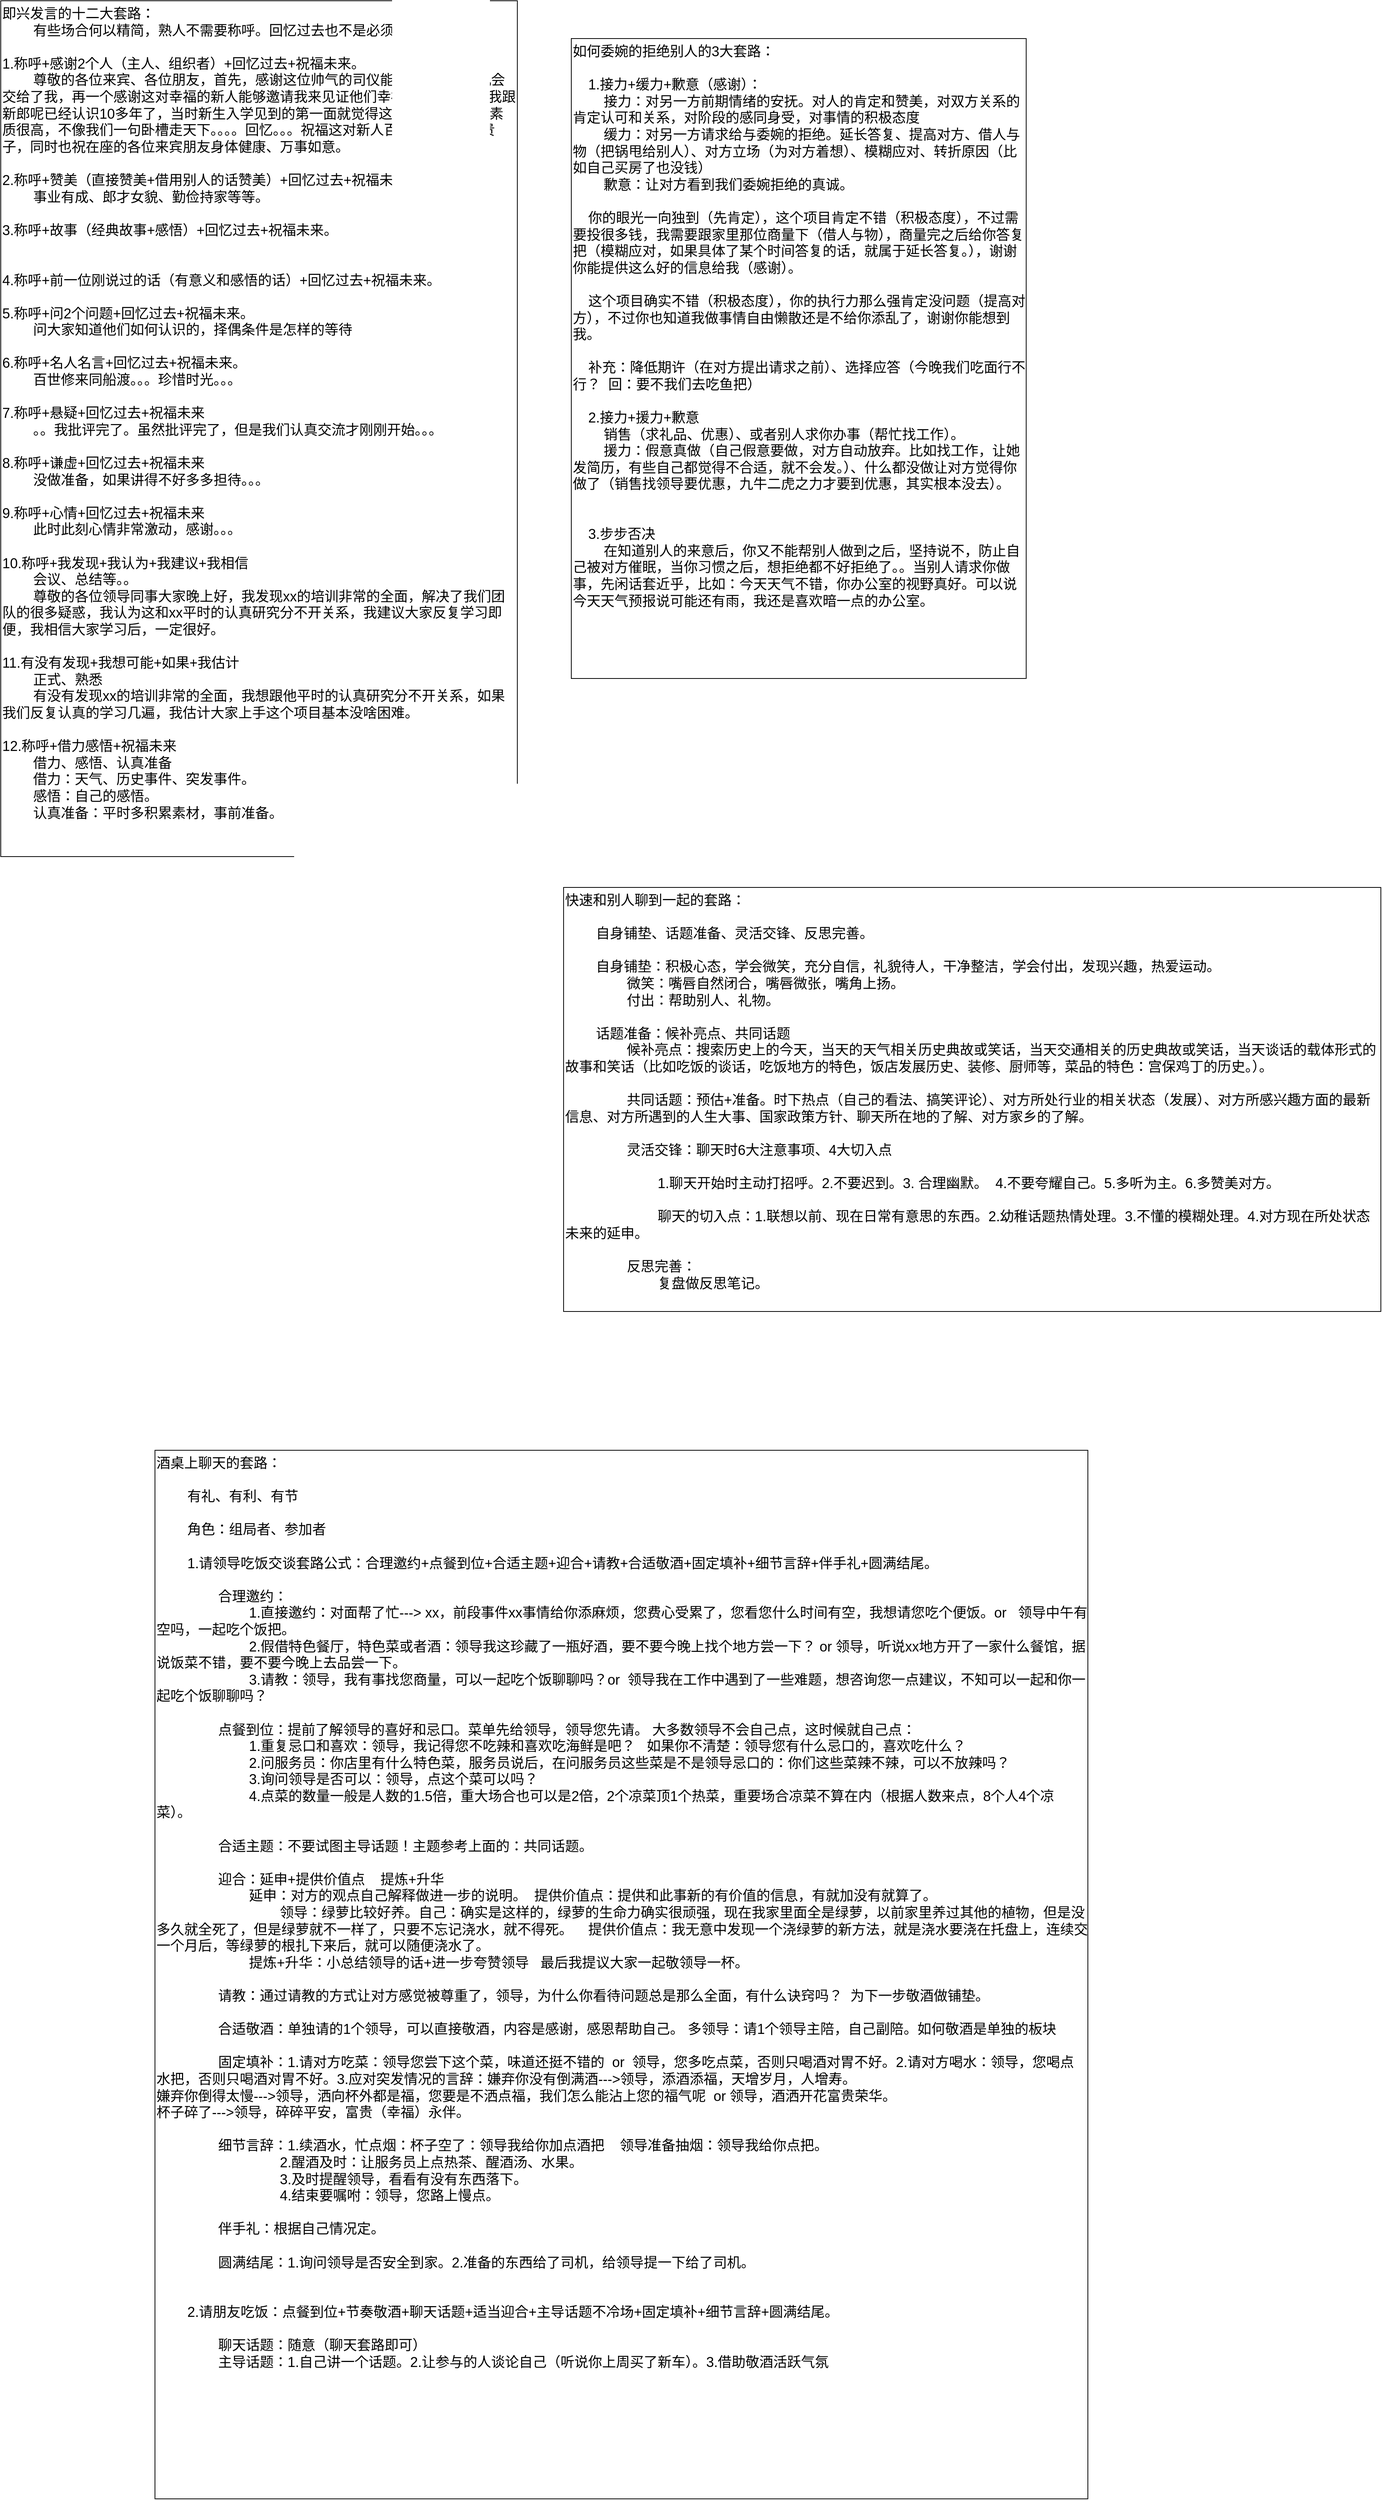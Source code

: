 <mxfile version="22.1.16" type="github">
  <diagram name="第 1 页" id="cnIUandqyFZ5Glk0gNJO">
    <mxGraphModel dx="1231" dy="485" grid="1" gridSize="10" guides="1" tooltips="1" connect="1" arrows="1" fold="1" page="1" pageScale="1" pageWidth="827" pageHeight="1169" math="0" shadow="0">
      <root>
        <mxCell id="0" />
        <mxCell id="1" parent="0" />
        <mxCell id="VJTlfqrWW2QYB_PkbTW--1" value="即兴发言的十二大套路：&lt;br&gt;&lt;span style=&quot;white-space: pre;&quot;&gt;&#x9;&lt;/span&gt;有些场合何以精简，熟人不需要称呼。回忆过去也不是必须的。&lt;br&gt;&lt;br&gt;1.称呼+感谢2个人（主人、组织者）+回忆过去+祝福未来。&lt;br&gt;&lt;span style=&quot;white-space: pre;&quot;&gt;&#x9;&lt;/span&gt;尊敬的各位来宾、各位朋友，首先，感谢这位帅气的司仪能把这么难得的机会交给了我，再一个感谢这对幸福的新人能够邀请我来见证他们幸福甜蜜的时刻，我跟新郎呢已经认识10多年了，当时新生入学见到的第一面就觉得这个人温文尔雅，素质很高，不像我们一句卧槽走天下。。。。回忆。。。祝福这对新人百年好合、早生贵子，同时也祝在座的各位来宾朋友身体健康、万事如意。&lt;br&gt;&lt;br&gt;2.称呼+赞美（直接赞美+借用别人的话赞美）+回忆过去+祝福未来。&lt;br&gt;&lt;span style=&quot;white-space: pre;&quot;&gt;&#x9;&lt;/span&gt;事业有成、郎才女貌、勤俭持家等等。&lt;br&gt;&lt;br&gt;3.称呼+故事（经典故事+感悟）+回忆过去+祝福未来。&lt;br&gt;&lt;span style=&quot;white-space: pre;&quot;&gt;&#x9;&lt;/span&gt;&lt;br&gt;&lt;br&gt;4.称呼+前一位刚说过的话（有意义和感悟的话）+回忆过去+祝福未来。&lt;br&gt;&lt;br&gt;5.称呼+问2个问题+回忆过去+祝福未来。&lt;br&gt;&lt;span style=&quot;white-space: pre;&quot;&gt;&#x9;&lt;/span&gt;问大家知道他们如何认识的，择偶条件是怎样的等待&lt;br&gt;&lt;br&gt;6.称呼+名人名言+回忆过去+祝福未来。&lt;br&gt;&lt;span style=&quot;white-space: pre;&quot;&gt;&#x9;&lt;/span&gt;百世修来同船渡。。。珍惜时光。。。&lt;br&gt;&lt;br&gt;7.称呼+悬疑+回忆过去+祝福未来&lt;br&gt;&lt;span style=&quot;white-space: pre;&quot;&gt;&lt;span style=&quot;white-space: pre;&quot;&gt;&#x9;&lt;/span&gt;。。我批评完了。虽然批评完了，但是我们认真交流才刚刚开始。。。&#x9;&lt;br&gt;&lt;/span&gt;&lt;br&gt;8.称呼+谦虚+回忆过去+祝福未来&lt;br&gt;&lt;span style=&quot;white-space: pre;&quot;&gt;&#x9;&lt;/span&gt;没做准备，如果讲得不好多多担待。。。&lt;br&gt;&lt;br&gt;9.称呼+心情+回忆过去+祝福未来&lt;br&gt;&lt;span style=&quot;white-space: pre;&quot;&gt;&#x9;&lt;/span&gt;此时此刻心情非常激动，感谢。。。&lt;br&gt;&lt;br&gt;10.称呼+我发现+我认为+我建议+我相信&lt;br&gt;&lt;span style=&quot;white-space: pre;&quot;&gt;&#x9;&lt;/span&gt;会议、总结等。。&lt;br&gt;&lt;span style=&quot;white-space: pre;&quot;&gt;&#x9;&lt;/span&gt;尊敬的各位领导同事大家晚上好，我发现xx的培训非常的全面，解决了我们团队的很多疑惑，我认为这和xx平时的认真研究分不开关系，我建议大家反复学习即便，我相信大家学习后，一定很好。&lt;br&gt;&lt;br&gt;11.有没有发现+我想可能+如果+我估计&lt;br&gt;&lt;span style=&quot;white-space: pre;&quot;&gt;&#x9;&lt;/span&gt;正式、熟悉&lt;br&gt;&lt;span style=&quot;white-space: pre;&quot;&gt;&#x9;&lt;/span&gt;有没有发现xx的培训非常的全面，我想跟他平时的认真研究分不开关系，如果我们反复认真的学习几遍，我估计大家上手这个项目基本没啥困难。&lt;br&gt;&lt;br&gt;12.称呼+借力感悟+祝福未来&lt;br&gt;&lt;span style=&quot;white-space: pre;&quot;&gt;&#x9;&lt;/span&gt;借力、感悟、认真准备&lt;br&gt;&lt;span style=&quot;white-space: pre;&quot;&gt;&#x9;&lt;/span&gt;借力：天气、历史事件、突发事件。&lt;br&gt;&lt;span style=&quot;white-space: pre;&quot;&gt;&#x9;&lt;/span&gt;感悟：自己的感悟。&lt;br&gt;&lt;span style=&quot;white-space: pre;&quot;&gt;&#x9;&lt;/span&gt;认真准备：平时多积累素材，事前准备。" style="rounded=0;whiteSpace=wrap;html=1;fontSize=18;align=left;verticalAlign=top;" parent="1" vertex="1">
          <mxGeometry y="290" width="670" height="1110" as="geometry" />
        </mxCell>
        <mxCell id="VJTlfqrWW2QYB_PkbTW--2" value="如何委婉的拒绝别人的3大套路：&lt;br&gt;&lt;br&gt;&lt;span style=&quot;&quot;&gt;&lt;span style=&quot;white-space: pre;&quot;&gt;&amp;nbsp;&amp;nbsp;&amp;nbsp;&amp;nbsp;&lt;/span&gt;&lt;/span&gt;1.接力+缓力+歉意（感谢）：&lt;br&gt;&lt;span style=&quot;&quot;&gt;&lt;span style=&quot;white-space: pre;&quot;&gt;&amp;nbsp;&amp;nbsp;&amp;nbsp;&amp;nbsp;&lt;/span&gt;&lt;/span&gt;&lt;span style=&quot;&quot;&gt;&lt;span style=&quot;white-space: pre;&quot;&gt;&amp;nbsp;&amp;nbsp;&amp;nbsp;&amp;nbsp;&lt;/span&gt;&lt;/span&gt;接力：对另一方前期情绪的安抚。对人的肯定和赞美，对双方关系的肯定认可和关系，对阶段的感同身受，对事情的积极态度&lt;br&gt;&lt;span style=&quot;&quot;&gt;&lt;span style=&quot;white-space: pre;&quot;&gt;&amp;nbsp;&amp;nbsp;&amp;nbsp;&amp;nbsp;&lt;/span&gt;&lt;/span&gt;&lt;span style=&quot;&quot;&gt;&lt;span style=&quot;white-space: pre;&quot;&gt;&amp;nbsp;&amp;nbsp;&amp;nbsp;&amp;nbsp;&lt;/span&gt;&lt;/span&gt;缓力：对另一方请求给与委婉的拒绝。延长答复、提高对方、借人与物（把锅甩给别人）、对方立场（为对方着想）、模糊应对、转折原因（比如自己买房了也没钱）&lt;br&gt;&lt;span style=&quot;&quot;&gt;&lt;span style=&quot;white-space: pre;&quot;&gt;&amp;nbsp;&amp;nbsp;&amp;nbsp;&amp;nbsp;&lt;/span&gt;&lt;/span&gt;&lt;span style=&quot;&quot;&gt;&lt;span style=&quot;white-space: pre;&quot;&gt;&amp;nbsp;&amp;nbsp;&amp;nbsp;&amp;nbsp;&lt;/span&gt;&lt;/span&gt;歉意：让对方看到我们委婉拒绝的真诚。&lt;br&gt;&lt;br&gt;&lt;span style=&quot;&quot;&gt;&lt;span style=&quot;white-space: pre;&quot;&gt;&amp;nbsp;&amp;nbsp;&amp;nbsp;&amp;nbsp;&lt;/span&gt;&lt;/span&gt;你的眼光一向独到（先肯定），这个项目肯定不错（积极态度），不过需要投很多钱，我需要跟家里那位商量下（借人与物），商量完之后给你答复把（模糊应对，如果具体了某个时间答复的话，就属于延长答复。），谢谢你能提供这么好的信息给我（感谢）。&lt;br&gt;&lt;br&gt;&lt;span style=&quot;&quot;&gt;&lt;span style=&quot;white-space: pre;&quot;&gt;&amp;nbsp;&amp;nbsp;&amp;nbsp;&amp;nbsp;&lt;/span&gt;&lt;/span&gt;这个项目确实不错（积极态度），你的执行力那么强肯定没问题（提高对方），不过你也知道我做事情自由懒散还是不给你添乱了，谢谢你能想到我。&lt;br&gt;&lt;span style=&quot;&quot;&gt;&lt;span style=&quot;white-space: pre;&quot;&gt;&amp;nbsp;&amp;nbsp;&amp;nbsp;&amp;nbsp;&lt;/span&gt;&lt;/span&gt;&lt;br&gt;&lt;span style=&quot;&quot;&gt;&lt;span style=&quot;white-space: pre;&quot;&gt;&amp;nbsp;&amp;nbsp;&amp;nbsp;&amp;nbsp;&lt;/span&gt;&lt;/span&gt;补充：降低期许（在对方提出请求之前）、选择应答（今晚我们吃面行不行？&amp;nbsp; 回：要不我们去吃鱼把）&lt;br&gt;&lt;br&gt;&lt;span style=&quot;&quot;&gt;&lt;span style=&quot;white-space: pre;&quot;&gt;&amp;nbsp;&amp;nbsp;&amp;nbsp;&amp;nbsp;&lt;/span&gt;&lt;/span&gt;2.接力+援力+歉意&lt;br&gt;&lt;span style=&quot;white-space: pre;&quot;&gt;&#x9;&lt;/span&gt;销售（求礼品、优惠）、或者别人求你办事（帮忙找工作）。&lt;br&gt;&lt;span style=&quot;white-space: pre;&quot;&gt;&#x9;&lt;/span&gt;援力：假意真做（自己假意要做，对方自动放弃。比如找工作，让她发简历，有些自己都觉得不合适，就不会发。）、什么都没做让对方觉得你做了（销售找领导要优惠，九牛二虎之力才要到优惠，其实根本没去）。&amp;nbsp;&lt;br&gt;&lt;br&gt;&lt;span style=&quot;&quot;&gt;&lt;span style=&quot;white-space: pre;&quot;&gt;&amp;nbsp;&amp;nbsp;&amp;nbsp;&amp;nbsp;&lt;/span&gt;&lt;/span&gt;&lt;br&gt;&lt;span style=&quot;&quot;&gt;&lt;span style=&quot;white-space: pre;&quot;&gt;&amp;nbsp;&amp;nbsp;&amp;nbsp;&amp;nbsp;3&lt;/span&gt;&lt;/span&gt;.步步否决&lt;br&gt;&lt;span style=&quot;white-space: pre;&quot;&gt;&#x9;&lt;/span&gt;在知道别人的来意后，你又不能帮别人做到之后，坚持说不，防止自己被对方催眠，当你习惯之后，想拒绝都不好拒绝了。。当别人请求你做事，先闲话套近乎，比如：今天天气不错，你办公室的视野真好。可以说今天天气预报说可能还有雨，我还是喜欢暗一点的办公室。" style="rounded=0;whiteSpace=wrap;html=1;fontSize=18;align=left;verticalAlign=top;" parent="1" vertex="1">
          <mxGeometry x="740" y="339" width="590" height="830" as="geometry" />
        </mxCell>
        <mxCell id="VJTlfqrWW2QYB_PkbTW--3" value="快速和别人聊到一起的套路：&lt;br&gt;&lt;br&gt;&lt;span style=&quot;white-space: pre;&quot;&gt;&#x9;&lt;/span&gt;自身铺垫、话题准备、灵活交锋、反思完善。&lt;br&gt;&lt;br&gt;&lt;span style=&quot;white-space: pre;&quot;&gt;&#x9;&lt;/span&gt;自身铺垫：积极心态，学会微笑，充分自信，礼貌待人，干净整洁，学会付出，发现兴趣，热爱运动。&lt;br&gt;&lt;span style=&quot;white-space: pre;&quot;&gt;&#x9;&lt;/span&gt;&lt;span style=&quot;white-space: pre;&quot;&gt;&#x9;&lt;/span&gt;微笑：嘴唇自然闭合，嘴唇微张，嘴角上扬。&lt;br&gt;&lt;span style=&quot;white-space: pre;&quot;&gt;&#x9;&lt;/span&gt;&lt;span style=&quot;white-space: pre;&quot;&gt;&#x9;&lt;/span&gt;付出：帮助别人、礼物。&lt;br&gt;&lt;span style=&quot;white-space: pre;&quot;&gt;&#x9;&lt;/span&gt;&lt;br&gt;&lt;span style=&quot;white-space: pre;&quot;&gt;&#x9;&lt;/span&gt;话题准备：候补亮点、共同话题&lt;br&gt;&lt;span style=&quot;white-space: pre;&quot;&gt;&#x9;&lt;/span&gt;&lt;span style=&quot;white-space: pre;&quot;&gt;&#x9;&lt;/span&gt;候补亮点：搜索历史上的今天，当天的天气相关历史典故或笑话，当天交通相关的历史典故或笑话，当天谈话的载体形式的故事和笑话（比如吃饭的谈话，吃饭地方的特色，饭店发展历史、装修、厨师等，菜品的特色：宫保鸡丁的历史。）。&lt;br&gt;&lt;span style=&quot;white-space: pre;&quot;&gt;&#x9;&lt;/span&gt;&lt;span style=&quot;white-space: pre;&quot;&gt;&#x9;&lt;/span&gt;&lt;br&gt;&lt;span style=&quot;white-space: pre;&quot;&gt;&#x9;&lt;/span&gt;&lt;span style=&quot;white-space: pre;&quot;&gt;&#x9;&lt;/span&gt;共同话题：预估+准备。时下热点（自己的看法、搞笑评论）、对方所处行业的相关状态（发展）、对方所感兴趣方面的最新信息、对方所遇到的人生大事、国家政策方针、聊天所在地的了解、对方家乡的了解。&lt;br&gt;&lt;br&gt;&lt;span style=&quot;white-space: pre;&quot;&gt;&#x9;&lt;/span&gt;&lt;span style=&quot;white-space: pre;&quot;&gt;&#x9;&lt;/span&gt;灵活交锋：聊天时6大注意事项、4大切入点&lt;br&gt;&lt;br&gt;&lt;span style=&quot;white-space: pre;&quot;&gt;&#x9;&lt;/span&gt;&lt;span style=&quot;white-space: pre;&quot;&gt;&#x9;&lt;/span&gt;&lt;span style=&quot;white-space: pre;&quot;&gt;&#x9;&lt;/span&gt;1.聊天开始时主动打招呼。2.不要迟到。3. 合理幽默。&amp;nbsp; 4.不要夸耀自己。5.多听为主。6.多赞美对方。&lt;br&gt;&lt;span style=&quot;white-space: pre;&quot;&gt;&#x9;&lt;/span&gt;&lt;span style=&quot;white-space: pre;&quot;&gt;&#x9;&lt;/span&gt;&lt;span style=&quot;white-space: pre;&quot;&gt;&#x9;&lt;/span&gt;&lt;br&gt;&lt;span style=&quot;white-space: pre;&quot;&gt;&#x9;&lt;/span&gt;&lt;span style=&quot;white-space: pre;&quot;&gt;&#x9;&lt;/span&gt;&lt;span style=&quot;white-space: pre;&quot;&gt;&#x9;&lt;/span&gt;聊天的切入点：1.联想以前、现在日常有意思的东西。2.幼稚话题热情处理。3.不懂的模糊处理。4.对方现在所处状态未来的延申。&lt;br&gt;&lt;br&gt;&lt;span style=&quot;white-space: pre;&quot;&gt;&#x9;&lt;/span&gt;&lt;span style=&quot;white-space: pre;&quot;&gt;&#x9;&lt;/span&gt;反思完善：&lt;br&gt;&lt;span style=&quot;white-space: pre;&quot;&gt;&#x9;&lt;/span&gt;&lt;span style=&quot;white-space: pre;&quot;&gt;&#x9;&lt;/span&gt;&lt;span style=&quot;white-space: pre;&quot;&gt;&#x9;&lt;/span&gt;复盘做反思笔记。" style="rounded=0;whiteSpace=wrap;html=1;fontSize=18;verticalAlign=top;align=left;" parent="1" vertex="1">
          <mxGeometry x="730" y="1440" width="1060" height="550" as="geometry" />
        </mxCell>
        <mxCell id="KGdDSe4qW5pxQLbg8G-k-1" value="酒桌上聊天的套路：&lt;br&gt;&lt;br&gt;&lt;span style=&quot;white-space: pre;&quot;&gt;&#x9;&lt;/span&gt;有礼、有利、有节&lt;br&gt;&lt;br&gt;&lt;span style=&quot;white-space: pre;&quot;&gt;&#x9;&lt;/span&gt;角色：组局者、参加者&lt;br&gt;&lt;br&gt;&lt;span style=&quot;white-space: pre;&quot;&gt;&#x9;&lt;/span&gt;1.请领导吃饭交谈套路公式：合理邀约+点餐到位+合适主题+迎合+请教+合适敬酒+固定填补+细节言辞+伴手礼+圆满结尾。&lt;br&gt;&lt;br&gt;&lt;span style=&quot;white-space: pre;&quot;&gt;&#x9;&lt;/span&gt;&lt;span style=&quot;white-space: pre;&quot;&gt;&#x9;&lt;/span&gt;合理邀约：&lt;br&gt;&lt;span style=&quot;white-space: pre;&quot;&gt;&#x9;&lt;/span&gt;&lt;span style=&quot;white-space: pre;&quot;&gt;&#x9;&lt;/span&gt;&lt;span style=&quot;white-space: pre;&quot;&gt;&#x9;&lt;/span&gt;1.直接邀约：对面帮了忙---&amp;gt; xx，前段事件xx事情给你添麻烦，您费心受累了，您看您什么时间有空，我想请您吃个便饭。or&amp;nbsp; &amp;nbsp;领导中午有空吗，一起吃个饭把。&lt;br&gt;&lt;span style=&quot;white-space: pre;&quot;&gt;&#x9;&lt;/span&gt;&lt;span style=&quot;white-space: pre;&quot;&gt;&#x9;&lt;/span&gt;&lt;span style=&quot;white-space: pre;&quot;&gt;&#x9;&lt;/span&gt;2.假借特色餐厅，特色菜或者酒：领导我这珍藏了一瓶好酒，要不要今晚上找个地方尝一下？ or 领导，听说xx地方开了一家什么餐馆，据说饭菜不错，要不要今晚上去品尝一下。&lt;br&gt;&lt;span style=&quot;white-space: pre;&quot;&gt;&#x9;&lt;/span&gt;&lt;span style=&quot;white-space: pre;&quot;&gt;&#x9;&lt;/span&gt;&lt;span style=&quot;white-space: pre;&quot;&gt;&#x9;&lt;/span&gt;3.请教：领导，我有事找您商量，可以一起吃个饭聊聊吗？or&amp;nbsp; 领导我在工作中遇到了一些难题，想咨询您一点建议，不知可以一起和你一起吃个饭聊聊吗？&lt;br&gt;&lt;br&gt;&lt;span style=&quot;white-space: pre;&quot;&gt;&#x9;&lt;/span&gt;&lt;span style=&quot;white-space: pre;&quot;&gt;&#x9;&lt;/span&gt;点餐到位：提前了解领导的喜好和忌口。菜单先给领导，领导您先请。 大多数领导不会自己点，这时候就自己点：&lt;br&gt;&lt;span style=&quot;white-space: pre;&quot;&gt;&#x9;&lt;/span&gt;&lt;span style=&quot;white-space: pre;&quot;&gt;&#x9;&lt;/span&gt;&lt;span style=&quot;white-space: pre;&quot;&gt;&#x9;&lt;/span&gt;1.重复忌口和喜欢：领导，我记得您不吃辣和喜欢吃海鲜是吧？&amp;nbsp; &amp;nbsp;如果你不清楚：领导您有什么忌口的，喜欢吃什么？&lt;br&gt;&lt;span style=&quot;white-space: pre;&quot;&gt;&#x9;&lt;/span&gt;&lt;span style=&quot;white-space: pre;&quot;&gt;&#x9;&lt;/span&gt;&lt;span style=&quot;white-space: pre;&quot;&gt;&#x9;&lt;/span&gt;2.问服务员：你店里有什么特色菜，服务员说后，在问服务员这些菜是不是领导忌口的：你们这些菜辣不辣，可以不放辣吗？&lt;br&gt;&lt;span style=&quot;white-space: pre;&quot;&gt;&#x9;&lt;/span&gt;&lt;span style=&quot;white-space: pre;&quot;&gt;&#x9;&lt;/span&gt;&lt;span style=&quot;white-space: pre;&quot;&gt;&#x9;&lt;/span&gt;3.询问领导是否可以：领导，点这个菜可以吗？&lt;br&gt;&lt;span style=&quot;white-space: pre;&quot;&gt;&#x9;&lt;/span&gt;&lt;span style=&quot;white-space: pre;&quot;&gt;&#x9;&lt;/span&gt;&lt;span style=&quot;white-space: pre;&quot;&gt;&#x9;&lt;/span&gt;4.点菜的数量一般是人数的1.5倍，重大场合也可以是2倍，2个凉菜顶1个热菜，重要场合凉菜不算在内（根据人数来点，8个人4个凉菜）。&lt;br&gt;&lt;span style=&quot;white-space: pre;&quot;&gt;&#x9;&lt;/span&gt;&lt;span style=&quot;white-space: pre;&quot;&gt;&#x9;&lt;/span&gt;&lt;span style=&quot;white-space: pre;&quot;&gt;&#x9;&lt;/span&gt;&lt;br&gt;&lt;span style=&quot;white-space: pre;&quot;&gt;&#x9;&lt;/span&gt;&lt;span style=&quot;white-space: pre;&quot;&gt;&#x9;&lt;/span&gt;合适主题：不要试图主导话题！主题参考上面的：共同话题。&lt;br&gt;&lt;br&gt;&lt;span style=&quot;white-space: pre;&quot;&gt;&#x9;&lt;/span&gt;&lt;span style=&quot;white-space: pre;&quot;&gt;&#x9;&lt;/span&gt;迎合：延申+提供价值点&amp;nbsp; &amp;nbsp; 提炼+升华&lt;br&gt;&lt;span style=&quot;white-space: pre;&quot;&gt;&#x9;&lt;/span&gt;&lt;span style=&quot;white-space: pre;&quot;&gt;&#x9;&lt;/span&gt;&lt;span style=&quot;white-space: pre;&quot;&gt;&#x9;&lt;/span&gt;延申：对方的观点自己解释做进一步的说明。&amp;nbsp; 提供价值点：提供和此事新的有价值的信息，有就加没有就算了。&lt;br&gt;&lt;span style=&quot;white-space: pre;&quot;&gt;&#x9;&lt;/span&gt;&lt;span style=&quot;white-space: pre;&quot;&gt;&#x9;&lt;/span&gt;&lt;span style=&quot;white-space: pre;&quot;&gt;&#x9;&lt;/span&gt;&lt;span style=&quot;white-space: pre;&quot;&gt;&#x9;&lt;/span&gt;领导：绿萝比较好养。自己：确实是这样的，绿萝的生命力确实很顽强，现在我家里面全是绿萝，以前家里养过其他的植物，但是没多久就全死了，但是绿萝就不一样了，只要不忘记浇水，就不得死。&amp;nbsp; &amp;nbsp; 提供价值点：我无意中发现一个浇绿萝的新方法，就是浇水要浇在托盘上，连续交一个月后，等绿萝的根扎下来后，就可以随便浇水了。&lt;br&gt;&lt;span style=&quot;white-space: pre;&quot;&gt;&#x9;&lt;/span&gt;&lt;span style=&quot;white-space: pre;&quot;&gt;&#x9;&lt;/span&gt;&lt;span style=&quot;white-space: pre;&quot;&gt;&#x9;&lt;/span&gt;提炼+升华：小总结领导的话+进一步夸赞领导&amp;nbsp; &amp;nbsp;最后我提议大家一起敬领导一杯。&lt;br&gt;&lt;br&gt;&lt;span style=&quot;white-space: pre;&quot;&gt;&#x9;&lt;/span&gt;&lt;span style=&quot;white-space: pre;&quot;&gt;&#x9;&lt;/span&gt;请教：通过请教的方式让对方感觉被尊重了，领导，为什么你看待问题总是那么全面，有什么诀窍吗？&amp;nbsp; 为下一步敬酒做铺垫。&lt;br&gt;&lt;br&gt;&lt;span style=&quot;white-space: pre;&quot;&gt;&#x9;&lt;/span&gt;&lt;span style=&quot;white-space: pre;&quot;&gt;&#x9;&lt;/span&gt;合适敬酒：单独请的1个领导，可以直接敬酒，内容是感谢，感恩帮助自己。 多领导：请1个领导主陪，自己副陪。如何敬酒是单独的板块&lt;br&gt;&lt;br&gt;&lt;span style=&quot;white-space: pre;&quot;&gt;&#x9;&lt;/span&gt;&lt;span style=&quot;white-space: pre;&quot;&gt;&#x9;&lt;/span&gt;固定填补：1.请对方吃菜：领导您尝下这个菜，味道还挺不错的&amp;nbsp; or&amp;nbsp; 领导，您多吃点菜，否则只喝酒对胃不好。2.请对方喝水：领导，您喝点水把，否则只喝酒对胃不好。3.应对突发情况的言辞：嫌弃你没有倒满酒---&amp;gt;领导，添酒添福，天增岁月，人增寿。&lt;br&gt;嫌弃你倒得太慢---&amp;gt;领导，洒向杯外都是福，您要是不洒点福，我们怎么能沾上您的福气呢&amp;nbsp; or 领导，酒洒开花富贵荣华。&amp;nbsp;&amp;nbsp;&lt;br&gt;杯子碎了---&amp;gt;领导，碎碎平安，富贵（幸福）永伴。&lt;br&gt;&lt;br&gt;&lt;span style=&quot;white-space: pre;&quot;&gt;&#x9;&lt;/span&gt;&lt;span style=&quot;white-space: pre;&quot;&gt;&#x9;&lt;/span&gt;细节言辞：1.续酒水，忙点烟：杯子空了：领导我给你加点酒把&amp;nbsp; &amp;nbsp; 领导准备抽烟：领导我给你点把。&lt;br&gt;&lt;span style=&quot;white-space: pre;&quot;&gt;&#x9;&lt;/span&gt;&lt;span style=&quot;white-space: pre;&quot;&gt;&#x9;&lt;/span&gt;&lt;span style=&quot;white-space: pre;&quot;&gt;&#x9;&lt;/span&gt;&lt;span style=&quot;white-space: pre;&quot;&gt;&#x9;&lt;/span&gt;2.醒酒及时：让服务员上点热茶、醒酒汤、水果。&lt;br&gt;&lt;span style=&quot;white-space: pre;&quot;&gt;&#x9;&lt;/span&gt;&lt;span style=&quot;white-space: pre;&quot;&gt;&#x9;&lt;/span&gt;&lt;span style=&quot;white-space: pre;&quot;&gt;&#x9;&lt;/span&gt;&lt;span style=&quot;white-space: pre;&quot;&gt;&#x9;&lt;/span&gt;3.及时提醒领导，看看有没有东西落下。&lt;br&gt;&lt;span style=&quot;white-space: pre;&quot;&gt;&#x9;&lt;/span&gt;&lt;span style=&quot;white-space: pre;&quot;&gt;&#x9;&lt;/span&gt;&lt;span style=&quot;white-space: pre;&quot;&gt;&#x9;&lt;/span&gt;&lt;span style=&quot;white-space: pre;&quot;&gt;&#x9;&lt;/span&gt;4.结束要嘱咐：领导，您路上慢点。&lt;br&gt;&lt;br&gt;&lt;span style=&quot;white-space: pre;&quot;&gt;&#x9;&lt;/span&gt;&lt;span style=&quot;white-space: pre;&quot;&gt;&#x9;&lt;/span&gt;伴手礼：根据自己情况定。&lt;br&gt;&lt;br&gt;&lt;span style=&quot;white-space: pre;&quot;&gt;&#x9;&lt;/span&gt;&lt;span style=&quot;white-space: pre;&quot;&gt;&#x9;&lt;/span&gt;圆满结尾：1.询问领导是否安全到家。2.准备的东西给了司机，给领导提一下给了司机。&lt;br&gt;&lt;br&gt;&lt;span style=&quot;white-space: pre;&quot;&gt;&#x9;&lt;/span&gt;&lt;br&gt;&lt;span style=&quot;white-space: pre;&quot;&gt;&#x9;&lt;/span&gt;2.请朋友吃饭：点餐到位+节奏敬酒+聊天话题+适当迎合+主导话题不冷场+固定填补+细节言辞+圆满结尾。&lt;br&gt;&lt;br&gt;&lt;span style=&quot;white-space: pre;&quot;&gt;&#x9;&lt;/span&gt;&lt;span style=&quot;white-space: pre;&quot;&gt;&#x9;&lt;/span&gt;聊天话题：随意（聊天套路即可）&lt;br&gt;&lt;span style=&quot;white-space: pre;&quot;&gt;&#x9;&lt;/span&gt;&lt;span style=&quot;white-space: pre;&quot;&gt;&#x9;&lt;/span&gt;主导话题：1.自己讲一个话题。2.让参与的人谈论自己（听说你上周买了新车）。3.借助敬酒活跃气氛" style="rounded=0;whiteSpace=wrap;html=1;fontSize=18;verticalAlign=top;align=left;" vertex="1" parent="1">
          <mxGeometry x="200" y="2170" width="1210" height="1360" as="geometry" />
        </mxCell>
      </root>
    </mxGraphModel>
  </diagram>
</mxfile>

